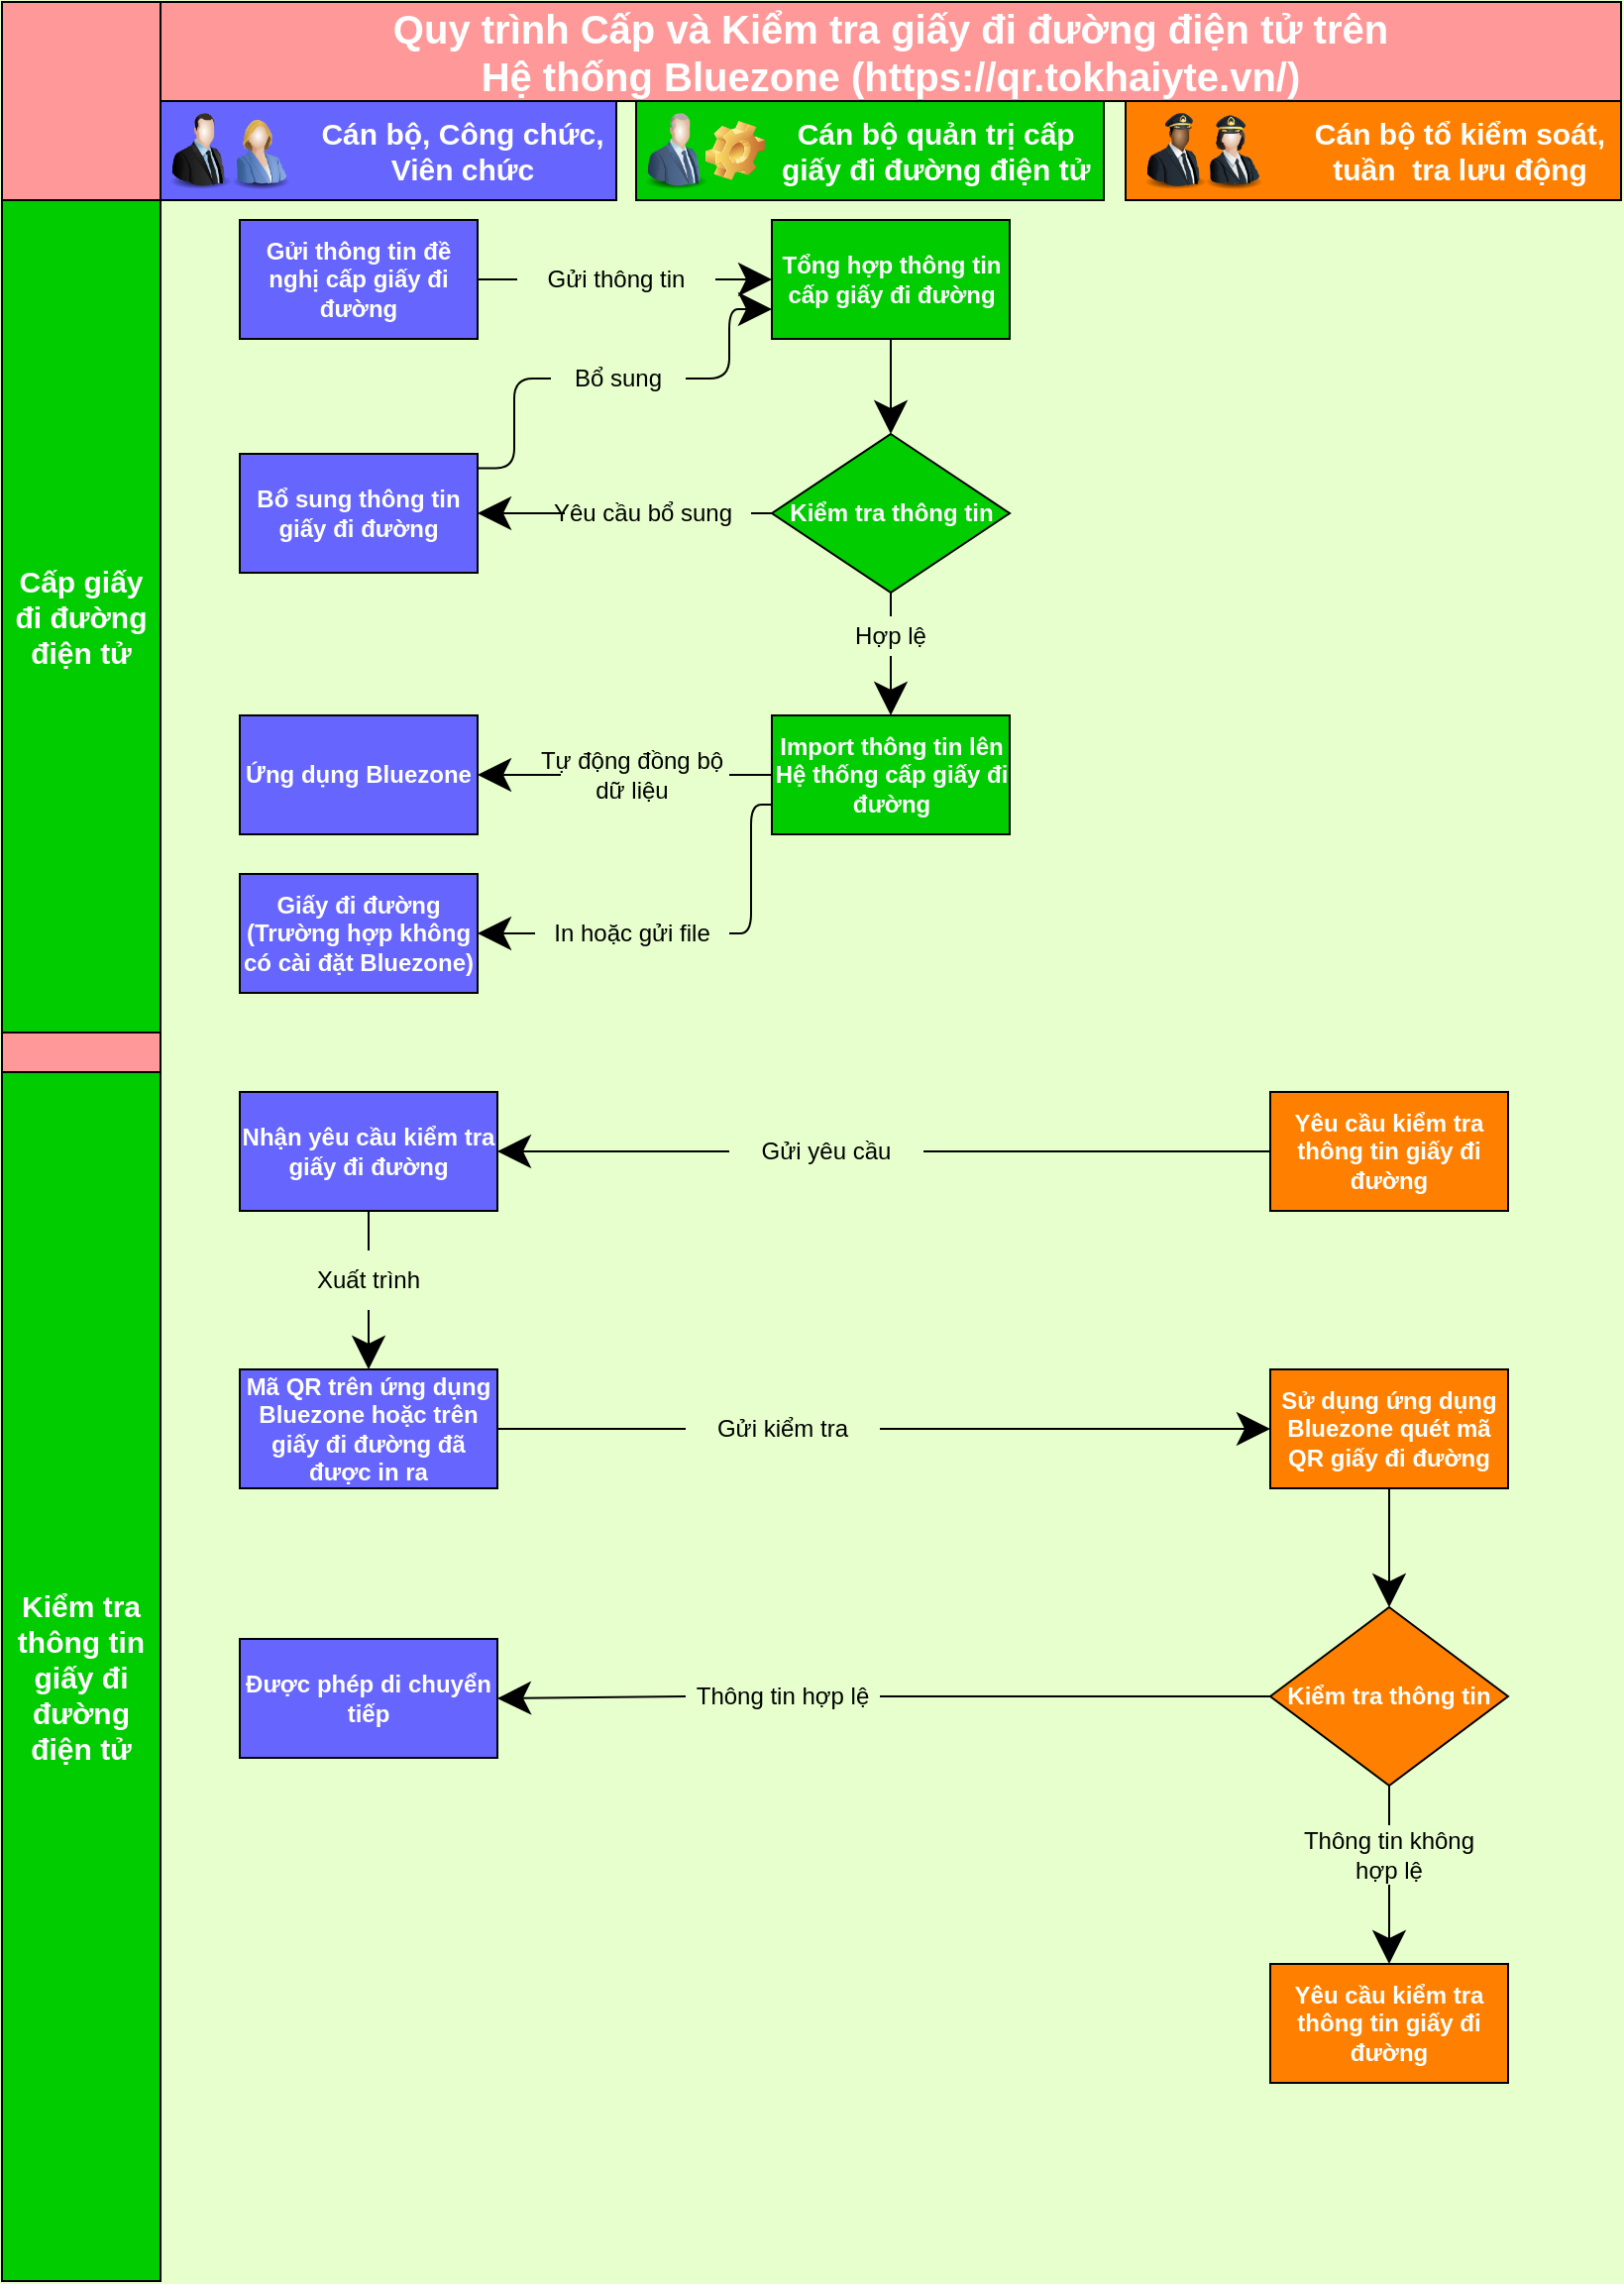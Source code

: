 <mxfile version="15.3.5" type="github">
  <diagram id="aXsHD7Z4nfJTBLjKKZMQ" name="Page-1">
    <mxGraphModel dx="1483" dy="744" grid="1" gridSize="10" guides="1" tooltips="1" connect="1" arrows="1" fold="1" page="1" pageScale="1" pageWidth="827" pageHeight="1169" background="#E6FFCC" math="0" shadow="0">
      <root>
        <mxCell id="0" />
        <mxCell id="1" parent="0" />
        <mxCell id="8f64qvsZTYQRd2PqQDZX-1" value="&lt;b style=&quot;font-size: 20px&quot;&gt;&lt;font style=&quot;font-size: 20px&quot; color=&quot;#ffffff&quot;&gt;Quy trình Cấp và Kiểm tra giấy đi đường điện tử trên &lt;br&gt;Hệ thống Bluezone (https://qr.tokhaiyte.vn/)&lt;/font&gt;&lt;/b&gt;" style="rounded=0;whiteSpace=wrap;html=1;hachureGap=4;pointerEvents=0;fillColor=#FF9999;" parent="1" vertex="1">
          <mxGeometry x="90" y="10" width="737" height="50" as="geometry" />
        </mxCell>
        <mxCell id="8f64qvsZTYQRd2PqQDZX-15" value="&lt;font color=&quot;#ffffff&quot; size=&quot;1&quot;&gt;&lt;b style=&quot;font-size: 15px&quot;&gt;&amp;nbsp; &amp;nbsp; &amp;nbsp; &amp;nbsp; &amp;nbsp; &amp;nbsp; &amp;nbsp; &amp;nbsp; &amp;nbsp; &amp;nbsp;Cán bộ, Công chức,&amp;nbsp; &amp;nbsp; &amp;nbsp; &amp;nbsp; &amp;nbsp; &amp;nbsp; &amp;nbsp; &amp;nbsp; &amp;nbsp; &amp;nbsp; Viên chức&lt;/b&gt;&lt;/font&gt;" style="rounded=0;whiteSpace=wrap;html=1;hachureGap=4;pointerEvents=0;fillColor=#6666FF;" parent="1" vertex="1">
          <mxGeometry x="90" y="60" width="230" height="50" as="geometry" />
        </mxCell>
        <mxCell id="8f64qvsZTYQRd2PqQDZX-16" value="&lt;font color=&quot;#ffffff&quot; size=&quot;1&quot;&gt;&lt;b style=&quot;font-size: 15px&quot;&gt;&amp;nbsp; &amp;nbsp; &amp;nbsp; &amp;nbsp; &amp;nbsp; &amp;nbsp; &amp;nbsp; &amp;nbsp; &amp;nbsp; &amp;nbsp;Cán bộ quản trị cấp&amp;nbsp; &amp;nbsp; &amp;nbsp; &amp;nbsp; &amp;nbsp; &amp;nbsp; &amp;nbsp; &amp;nbsp; &amp;nbsp; &amp;nbsp; giấy đi đường điện tử&lt;/b&gt;&lt;/font&gt;" style="rounded=0;whiteSpace=wrap;html=1;hachureGap=4;pointerEvents=0;fillColor=#00CC00;" parent="1" vertex="1">
          <mxGeometry x="330" y="60" width="236" height="50" as="geometry" />
        </mxCell>
        <mxCell id="8f64qvsZTYQRd2PqQDZX-17" value="&lt;font color=&quot;#ffffff&quot; size=&quot;1&quot;&gt;&lt;b style=&quot;font-size: 15px&quot;&gt;&amp;nbsp; &amp;nbsp; &amp;nbsp; &amp;nbsp; &amp;nbsp; &amp;nbsp; &amp;nbsp; &amp;nbsp; &amp;nbsp; &amp;nbsp; &amp;nbsp; Cán bộ tổ kiểm soát,&amp;nbsp; &amp;nbsp; &amp;nbsp; &amp;nbsp; &amp;nbsp; &amp;nbsp; &amp;nbsp; &amp;nbsp; &amp;nbsp; &amp;nbsp; &amp;nbsp; &amp;nbsp;tuần&amp;nbsp; tra lưu động&lt;/b&gt;&lt;/font&gt;" style="rounded=0;whiteSpace=wrap;html=1;hachureGap=4;pointerEvents=0;fillColor=#FF8000;" parent="1" vertex="1">
          <mxGeometry x="577" y="60" width="250" height="50" as="geometry" />
        </mxCell>
        <mxCell id="8f64qvsZTYQRd2PqQDZX-18" value="" style="image;html=1;image=img/lib/clip_art/people/Suit_Man_128x128.png;hachureGap=4;pointerEvents=0;fillColor=#00CC00;" parent="1" vertex="1">
          <mxGeometry x="90" y="65" width="40" height="40" as="geometry" />
        </mxCell>
        <mxCell id="8f64qvsZTYQRd2PqQDZX-20" value="" style="image;html=1;image=img/lib/clip_art/people/Suit_Woman_Blue_128x128.png;hachureGap=4;pointerEvents=0;fillColor=#00CC00;" parent="1" vertex="1">
          <mxGeometry x="120" y="65" width="40" height="40" as="geometry" />
        </mxCell>
        <mxCell id="8f64qvsZTYQRd2PqQDZX-21" value="" style="image;html=1;image=img/lib/clip_art/people/Suit_Man_Blue_128x128.png;hachureGap=4;pointerEvents=0;fillColor=#00CC00;" parent="1" vertex="1">
          <mxGeometry x="330" y="65" width="40" height="40" as="geometry" />
        </mxCell>
        <mxCell id="8f64qvsZTYQRd2PqQDZX-22" value="" style="shape=image;html=1;verticalLabelPosition=bottom;verticalAlign=top;imageAspect=0;image=img/clipart/Gear_128x128.png;hachureGap=4;pointerEvents=0;fillColor=#00CC00;" parent="1" vertex="1">
          <mxGeometry x="365" y="70" width="30" height="30" as="geometry" />
        </mxCell>
        <mxCell id="8f64qvsZTYQRd2PqQDZX-23" value="" style="image;html=1;image=img/lib/clip_art/people/Pilot_Man_Black_128x128.png;hachureGap=4;pointerEvents=0;fillColor=#00CC00;" parent="1" vertex="1">
          <mxGeometry x="577" y="65" width="50" height="40" as="geometry" />
        </mxCell>
        <mxCell id="8f64qvsZTYQRd2PqQDZX-24" value="" style="image;html=1;image=img/lib/clip_art/people/Pilot_Woman_128x128.png;hachureGap=4;pointerEvents=0;fillColor=#00CC00;" parent="1" vertex="1">
          <mxGeometry x="601" y="65" width="60" height="40" as="geometry" />
        </mxCell>
        <mxCell id="8f64qvsZTYQRd2PqQDZX-26" value="&lt;font color=&quot;#ffffff&quot;&gt;&lt;b&gt;Gửi thông tin đề nghị cấp giấy đi đường&lt;/b&gt;&lt;/font&gt;" style="rounded=0;whiteSpace=wrap;html=1;hachureGap=4;pointerEvents=0;fillColor=#6666FF;" parent="1" vertex="1">
          <mxGeometry x="130" y="120" width="120" height="60" as="geometry" />
        </mxCell>
        <mxCell id="8f64qvsZTYQRd2PqQDZX-27" value="&lt;font color=&quot;#ffffff&quot;&gt;&lt;b&gt;Tổng hợp thông tin cấp giấy đi đường&lt;/b&gt;&lt;/font&gt;" style="rounded=0;whiteSpace=wrap;html=1;hachureGap=4;pointerEvents=0;fillColor=#00CC00;" parent="1" vertex="1">
          <mxGeometry x="398.5" y="120" width="120" height="60" as="geometry" />
        </mxCell>
        <mxCell id="8f64qvsZTYQRd2PqQDZX-28" value="&lt;b&gt;&lt;font color=&quot;#ffffff&quot;&gt;Kiểm tra thông tin&lt;/font&gt;&lt;/b&gt;" style="rhombus;whiteSpace=wrap;html=1;hachureGap=4;pointerEvents=0;fillColor=#00CC00;" parent="1" vertex="1">
          <mxGeometry x="398.5" y="228" width="120" height="80" as="geometry" />
        </mxCell>
        <mxCell id="8f64qvsZTYQRd2PqQDZX-29" value="&lt;font color=&quot;#ffffff&quot;&gt;&lt;b&gt;Bổ sung thông tin giấy đi đường&lt;/b&gt;&lt;/font&gt;" style="rounded=0;whiteSpace=wrap;html=1;hachureGap=4;pointerEvents=0;fillColor=#6666FF;" parent="1" vertex="1">
          <mxGeometry x="130" y="238" width="120" height="60" as="geometry" />
        </mxCell>
        <mxCell id="8f64qvsZTYQRd2PqQDZX-33" value="" style="edgeStyle=elbowEdgeStyle;elbow=horizontal;endArrow=classic;html=1;startSize=14;endSize=14;targetPerimeterSpacing=8;entryX=0;entryY=0.75;entryDx=0;entryDy=0;startArrow=none;" parent="1" target="8f64qvsZTYQRd2PqQDZX-27" edge="1" source="8f64qvsZTYQRd2PqQDZX-36">
          <mxGeometry width="50" height="50" relative="1" as="geometry">
            <mxPoint x="287" y="200" as="sourcePoint" />
            <mxPoint x="350" y="170" as="targetPoint" />
          </mxGeometry>
        </mxCell>
        <mxCell id="8f64qvsZTYQRd2PqQDZX-34" value="" style="endArrow=classic;html=1;startSize=14;endSize=14;targetPerimeterSpacing=8;exitX=0;exitY=0.5;exitDx=0;exitDy=0;entryX=1;entryY=0.5;entryDx=0;entryDy=0;startArrow=none;" parent="1" target="8f64qvsZTYQRd2PqQDZX-29" edge="1">
          <mxGeometry width="50" height="50" relative="1" as="geometry">
            <mxPoint x="294.0" y="268" as="sourcePoint" />
            <mxPoint x="410" y="170" as="targetPoint" />
          </mxGeometry>
        </mxCell>
        <mxCell id="8f64qvsZTYQRd2PqQDZX-35" value="" style="endArrow=classic;html=1;startSize=14;endSize=14;targetPerimeterSpacing=8;exitX=1;exitY=0.5;exitDx=0;exitDy=0;entryX=0;entryY=0.5;entryDx=0;entryDy=0;startArrow=none;" parent="1" source="8f64qvsZTYQRd2PqQDZX-37" target="8f64qvsZTYQRd2PqQDZX-27" edge="1">
          <mxGeometry width="50" height="50" relative="1" as="geometry">
            <mxPoint x="300" y="220" as="sourcePoint" />
            <mxPoint x="350" y="170" as="targetPoint" />
          </mxGeometry>
        </mxCell>
        <mxCell id="8f64qvsZTYQRd2PqQDZX-38" value="&lt;font color=&quot;#ffffff&quot;&gt;&lt;b&gt;Import thông tin lên Hệ thống cấp giấy đi đường&lt;/b&gt;&lt;/font&gt;" style="rounded=0;whiteSpace=wrap;html=1;hachureGap=4;pointerEvents=0;fillColor=#00CC00;" parent="1" vertex="1">
          <mxGeometry x="398.5" y="370" width="120" height="60" as="geometry" />
        </mxCell>
        <mxCell id="8f64qvsZTYQRd2PqQDZX-41" value="" style="endArrow=classic;html=1;startSize=14;endSize=14;sourcePerimeterSpacing=8;targetPerimeterSpacing=8;exitX=0.5;exitY=1;exitDx=0;exitDy=0;entryX=0.5;entryY=0;entryDx=0;entryDy=0;" parent="1" source="8f64qvsZTYQRd2PqQDZX-27" target="8f64qvsZTYQRd2PqQDZX-28" edge="1">
          <mxGeometry width="50" height="50" relative="1" as="geometry">
            <mxPoint x="365" y="300" as="sourcePoint" />
            <mxPoint x="415" y="250" as="targetPoint" />
          </mxGeometry>
        </mxCell>
        <mxCell id="8f64qvsZTYQRd2PqQDZX-40" value="Yêu cầu bổ sung" style="text;html=1;strokeColor=none;fillColor=none;align=center;verticalAlign=middle;whiteSpace=wrap;rounded=0;hachureGap=4;pointerEvents=0;" parent="1" vertex="1">
          <mxGeometry x="279" y="258" width="109" height="20" as="geometry" />
        </mxCell>
        <mxCell id="8f64qvsZTYQRd2PqQDZX-42" value="" style="endArrow=none;html=1;startSize=14;endSize=14;sourcePerimeterSpacing=8;exitX=0;exitY=0.5;exitDx=0;exitDy=0;entryX=1;entryY=0.5;entryDx=0;entryDy=0;" parent="1" source="8f64qvsZTYQRd2PqQDZX-28" target="8f64qvsZTYQRd2PqQDZX-40" edge="1">
          <mxGeometry width="50" height="50" relative="1" as="geometry">
            <mxPoint x="365" y="268" as="sourcePoint" />
            <mxPoint x="190" y="268" as="targetPoint" />
          </mxGeometry>
        </mxCell>
        <mxCell id="8f64qvsZTYQRd2PqQDZX-43" value="" style="edgeStyle=elbowEdgeStyle;elbow=horizontal;endArrow=none;html=1;startSize=14;endSize=14;sourcePerimeterSpacing=8;exitX=1.001;exitY=0.12;exitDx=0;exitDy=0;exitPerimeter=0;" parent="1" source="8f64qvsZTYQRd2PqQDZX-29" target="8f64qvsZTYQRd2PqQDZX-36" edge="1">
          <mxGeometry width="50" height="50" relative="1" as="geometry">
            <mxPoint x="250.12" y="245.2" as="sourcePoint" />
            <mxPoint x="279.0" y="200" as="targetPoint" />
          </mxGeometry>
        </mxCell>
        <mxCell id="8f64qvsZTYQRd2PqQDZX-45" value="" style="endArrow=classic;html=1;startSize=14;endSize=14;targetPerimeterSpacing=8;exitX=0.5;exitY=1;exitDx=0;exitDy=0;startArrow=none;entryX=0.5;entryY=0;entryDx=0;entryDy=0;" parent="1" source="8f64qvsZTYQRd2PqQDZX-50" target="8f64qvsZTYQRd2PqQDZX-38" edge="1">
          <mxGeometry width="50" height="50" relative="1" as="geometry">
            <mxPoint x="490.5" y="308" as="sourcePoint" />
            <mxPoint x="490" y="370" as="targetPoint" />
          </mxGeometry>
        </mxCell>
        <mxCell id="8f64qvsZTYQRd2PqQDZX-50" value="Hợp lệ" style="text;html=1;strokeColor=none;fillColor=none;align=center;verticalAlign=middle;whiteSpace=wrap;rounded=0;hachureGap=4;pointerEvents=0;" parent="1" vertex="1">
          <mxGeometry x="431" y="320" width="55" height="20" as="geometry" />
        </mxCell>
        <mxCell id="8f64qvsZTYQRd2PqQDZX-54" value="" style="endArrow=none;html=1;startSize=14;endSize=14;sourcePerimeterSpacing=8;exitX=0.5;exitY=1;exitDx=0;exitDy=0;entryX=0.5;entryY=0;entryDx=0;entryDy=0;" parent="1" target="8f64qvsZTYQRd2PqQDZX-50" edge="1" source="8f64qvsZTYQRd2PqQDZX-28">
          <mxGeometry width="50" height="50" relative="1" as="geometry">
            <mxPoint x="490.5" y="308" as="sourcePoint" />
            <mxPoint x="490.5" y="356" as="targetPoint" />
          </mxGeometry>
        </mxCell>
        <mxCell id="8f64qvsZTYQRd2PqQDZX-55" value="&lt;font color=&quot;#ffffff&quot;&gt;&lt;b&gt;Ứng dụng Bluezone&lt;/b&gt;&lt;/font&gt;" style="rounded=0;whiteSpace=wrap;html=1;hachureGap=4;pointerEvents=0;fillColor=#6666FF;" parent="1" vertex="1">
          <mxGeometry x="130" y="370" width="120" height="60" as="geometry" />
        </mxCell>
        <mxCell id="8f64qvsZTYQRd2PqQDZX-65" value="" style="endArrow=classic;html=1;startSize=14;endSize=14;targetPerimeterSpacing=8;exitX=0;exitY=0.5;exitDx=0;exitDy=0;entryX=1;entryY=0.5;entryDx=0;entryDy=0;startArrow=none;" parent="1" target="8f64qvsZTYQRd2PqQDZX-55" edge="1">
          <mxGeometry width="50" height="50" relative="1" as="geometry">
            <mxPoint x="292.0" y="400" as="sourcePoint" />
            <mxPoint x="390" y="330" as="targetPoint" />
          </mxGeometry>
        </mxCell>
        <mxCell id="8f64qvsZTYQRd2PqQDZX-47" value="Tự động đồng bộ dữ liệu" style="text;html=1;strokeColor=none;fillColor=none;align=center;verticalAlign=middle;whiteSpace=wrap;rounded=0;hachureGap=4;pointerEvents=0;" parent="1" vertex="1">
          <mxGeometry x="279" y="390" width="98" height="20" as="geometry" />
        </mxCell>
        <mxCell id="8f64qvsZTYQRd2PqQDZX-66" value="" style="endArrow=none;html=1;startSize=14;endSize=14;sourcePerimeterSpacing=8;exitX=0;exitY=0.5;exitDx=0;exitDy=0;entryX=1;entryY=0.5;entryDx=0;entryDy=0;" parent="1" source="8f64qvsZTYQRd2PqQDZX-38" target="8f64qvsZTYQRd2PqQDZX-47" edge="1">
          <mxGeometry width="50" height="50" relative="1" as="geometry">
            <mxPoint x="365" y="400" as="sourcePoint" />
            <mxPoint x="190" y="400" as="targetPoint" />
          </mxGeometry>
        </mxCell>
        <mxCell id="8f64qvsZTYQRd2PqQDZX-67" value="&lt;font color=&quot;#ffffff&quot;&gt;&lt;b&gt;Giấy đi đường (Trường hợp không có cài đặt Bluezone)&lt;/b&gt;&lt;/font&gt;" style="rounded=0;whiteSpace=wrap;html=1;hachureGap=4;pointerEvents=0;fillColor=#6666FF;" parent="1" vertex="1">
          <mxGeometry x="130" y="450" width="120" height="60" as="geometry" />
        </mxCell>
        <mxCell id="8f64qvsZTYQRd2PqQDZX-69" value="" style="edgeStyle=elbowEdgeStyle;elbow=horizontal;endArrow=classic;html=1;startSize=14;endSize=14;targetPerimeterSpacing=8;entryX=1;entryY=0.5;entryDx=0;entryDy=0;entryPerimeter=0;startArrow=none;" parent="1" source="8f64qvsZTYQRd2PqQDZX-70" target="8f64qvsZTYQRd2PqQDZX-67" edge="1">
          <mxGeometry width="50" height="50" relative="1" as="geometry">
            <mxPoint x="299.5" y="480" as="sourcePoint" />
            <mxPoint x="403" y="490" as="targetPoint" />
            <Array as="points" />
          </mxGeometry>
        </mxCell>
        <mxCell id="8f64qvsZTYQRd2PqQDZX-70" value="In hoặc gửi file" style="text;html=1;strokeColor=none;fillColor=none;align=center;verticalAlign=middle;whiteSpace=wrap;rounded=0;hachureGap=4;pointerEvents=0;" parent="1" vertex="1">
          <mxGeometry x="279" y="470" width="98" height="20" as="geometry" />
        </mxCell>
        <mxCell id="8f64qvsZTYQRd2PqQDZX-71" value="" style="edgeStyle=elbowEdgeStyle;elbow=horizontal;endArrow=none;html=1;startSize=14;endSize=14;sourcePerimeterSpacing=8;exitX=0;exitY=0.75;exitDx=0;exitDy=0;entryX=1;entryY=0.5;entryDx=0;entryDy=0;entryPerimeter=0;" parent="1" source="8f64qvsZTYQRd2PqQDZX-38" target="8f64qvsZTYQRd2PqQDZX-70" edge="1">
          <mxGeometry width="50" height="50" relative="1" as="geometry">
            <mxPoint x="365" y="400" as="sourcePoint" />
            <mxPoint x="190" y="480" as="targetPoint" />
            <Array as="points" />
          </mxGeometry>
        </mxCell>
        <mxCell id="8f64qvsZTYQRd2PqQDZX-72" value="&lt;font color=&quot;#ffffff&quot;&gt;&lt;b&gt;Yêu cầu kiểm tra thông tin giấy đi đường&lt;/b&gt;&lt;/font&gt;" style="rounded=0;whiteSpace=wrap;html=1;hachureGap=4;pointerEvents=0;fillColor=#FF8000;" parent="1" vertex="1">
          <mxGeometry x="650" y="560" width="120" height="60" as="geometry" />
        </mxCell>
        <mxCell id="8f64qvsZTYQRd2PqQDZX-73" value="" style="rounded=0;whiteSpace=wrap;html=1;hachureGap=4;pointerEvents=0;fillColor=#FF9999;" parent="1" vertex="1">
          <mxGeometry x="10" y="10" width="80" height="1150" as="geometry" />
        </mxCell>
        <mxCell id="8f64qvsZTYQRd2PqQDZX-74" value="&lt;b&gt;&lt;font style=&quot;font-size: 15px&quot; color=&quot;#ffffff&quot;&gt;Cấp giấy đi đường điện tử&lt;/font&gt;&lt;/b&gt;" style="rounded=0;whiteSpace=wrap;html=1;hachureGap=4;pointerEvents=0;fillColor=#00CC00;" parent="1" vertex="1">
          <mxGeometry x="10" y="110" width="80" height="420" as="geometry" />
        </mxCell>
        <mxCell id="8f64qvsZTYQRd2PqQDZX-75" value="&lt;b&gt;&lt;font style=&quot;font-size: 15px&quot; color=&quot;#ffffff&quot;&gt;Kiểm tra thông tin giấy đi đường điện tử&lt;/font&gt;&lt;/b&gt;" style="rounded=0;whiteSpace=wrap;html=1;hachureGap=4;pointerEvents=0;fillColor=#00CC00;" parent="1" vertex="1">
          <mxGeometry x="10" y="550" width="80" height="610" as="geometry" />
        </mxCell>
        <mxCell id="8f64qvsZTYQRd2PqQDZX-76" value="&lt;font color=&quot;#ffffff&quot;&gt;&lt;b&gt;Nhận yêu cầu kiểm tra giấy đi đường&lt;/b&gt;&lt;/font&gt;" style="rounded=0;whiteSpace=wrap;html=1;hachureGap=4;pointerEvents=0;fillColor=#6666FF;" parent="1" vertex="1">
          <mxGeometry x="130" y="560" width="130" height="60" as="geometry" />
        </mxCell>
        <mxCell id="8f64qvsZTYQRd2PqQDZX-77" value="" style="endArrow=classic;html=1;startSize=14;endSize=14;targetPerimeterSpacing=8;entryX=1;entryY=0.5;entryDx=0;entryDy=0;startArrow=none;exitX=0;exitY=0.5;exitDx=0;exitDy=0;" parent="1" source="8f64qvsZTYQRd2PqQDZX-85" target="8f64qvsZTYQRd2PqQDZX-76" edge="1">
          <mxGeometry width="50" height="50" relative="1" as="geometry">
            <mxPoint x="480" y="590" as="sourcePoint" />
            <mxPoint x="503" y="590" as="targetPoint" />
          </mxGeometry>
        </mxCell>
        <mxCell id="8f64qvsZTYQRd2PqQDZX-80" value="&lt;font color=&quot;#ffffff&quot;&gt;&lt;b&gt;Mã QR trên ứng dụng Bluezone hoặc trên giấy đi đường đã được in ra&lt;/b&gt;&lt;/font&gt;" style="rounded=0;whiteSpace=wrap;html=1;hachureGap=4;pointerEvents=0;fillColor=#6666FF;" parent="1" vertex="1">
          <mxGeometry x="130" y="700" width="130" height="60" as="geometry" />
        </mxCell>
        <mxCell id="8f64qvsZTYQRd2PqQDZX-81" value="&lt;b&gt;&lt;font color=&quot;#ffffff&quot;&gt;Kiểm tra thông tin&lt;/font&gt;&lt;/b&gt;" style="rhombus;whiteSpace=wrap;html=1;hachureGap=4;pointerEvents=0;fillColor=#FF8000;" parent="1" vertex="1">
          <mxGeometry x="650" y="820" width="120" height="90" as="geometry" />
        </mxCell>
        <mxCell id="8f64qvsZTYQRd2PqQDZX-82" value="" style="endArrow=classic;html=1;startSize=14;endSize=14;targetPerimeterSpacing=8;exitX=0.5;exitY=1;exitDx=0;exitDy=0;entryX=0.5;entryY=0;entryDx=0;entryDy=0;startArrow=none;" parent="1" source="8f64qvsZTYQRd2PqQDZX-90" target="8f64qvsZTYQRd2PqQDZX-80" edge="1">
          <mxGeometry width="50" height="50" relative="1" as="geometry">
            <mxPoint x="370" y="710" as="sourcePoint" />
            <mxPoint x="420" y="660" as="targetPoint" />
          </mxGeometry>
        </mxCell>
        <mxCell id="8f64qvsZTYQRd2PqQDZX-83" value="&lt;font color=&quot;#ffffff&quot;&gt;&lt;b&gt;Sử dụng ứng dụng Bluezone quét mã QR giấy đi đường&lt;/b&gt;&lt;/font&gt;" style="rounded=0;whiteSpace=wrap;html=1;hachureGap=4;pointerEvents=0;fillColor=#FF8000;" parent="1" vertex="1">
          <mxGeometry x="650" y="700" width="120" height="60" as="geometry" />
        </mxCell>
        <mxCell id="8f64qvsZTYQRd2PqQDZX-84" value="" style="endArrow=classic;html=1;startSize=14;endSize=14;targetPerimeterSpacing=8;entryX=0;entryY=0.5;entryDx=0;entryDy=0;startArrow=none;exitX=1;exitY=0.5;exitDx=0;exitDy=0;" parent="1" source="8f64qvsZTYQRd2PqQDZX-87" target="8f64qvsZTYQRd2PqQDZX-83" edge="1">
          <mxGeometry width="50" height="50" relative="1" as="geometry">
            <mxPoint x="643" y="820" as="sourcePoint" />
            <mxPoint x="183" y="820" as="targetPoint" />
          </mxGeometry>
        </mxCell>
        <mxCell id="8f64qvsZTYQRd2PqQDZX-85" value="Gửi yêu cầu" style="text;html=1;strokeColor=none;fillColor=none;align=center;verticalAlign=middle;whiteSpace=wrap;rounded=0;hachureGap=4;pointerEvents=0;" parent="1" vertex="1">
          <mxGeometry x="377" y="570" width="98" height="40" as="geometry" />
        </mxCell>
        <mxCell id="8f64qvsZTYQRd2PqQDZX-86" value="" style="endArrow=none;html=1;startSize=14;endSize=14;entryX=1;entryY=0.5;entryDx=0;entryDy=0;startArrow=none;exitX=0;exitY=0.5;exitDx=0;exitDy=0;" parent="1" source="8f64qvsZTYQRd2PqQDZX-72" target="8f64qvsZTYQRd2PqQDZX-85" edge="1">
          <mxGeometry width="50" height="50" relative="1" as="geometry">
            <mxPoint x="650" y="590" as="sourcePoint" />
            <mxPoint x="190" y="590" as="targetPoint" />
          </mxGeometry>
        </mxCell>
        <mxCell id="8f64qvsZTYQRd2PqQDZX-87" value="Gửi kiểm tra" style="text;html=1;strokeColor=none;fillColor=none;align=center;verticalAlign=middle;whiteSpace=wrap;rounded=0;hachureGap=4;pointerEvents=0;" parent="1" vertex="1">
          <mxGeometry x="355" y="715" width="98" height="30" as="geometry" />
        </mxCell>
        <mxCell id="8f64qvsZTYQRd2PqQDZX-89" value="" style="endArrow=none;html=1;startSize=14;endSize=14;entryX=0;entryY=0.5;entryDx=0;entryDy=0;startArrow=none;exitX=1;exitY=0.5;exitDx=0;exitDy=0;" parent="1" source="8f64qvsZTYQRd2PqQDZX-80" target="8f64qvsZTYQRd2PqQDZX-87" edge="1">
          <mxGeometry width="50" height="50" relative="1" as="geometry">
            <mxPoint x="190" y="730" as="sourcePoint" />
            <mxPoint x="650" y="730" as="targetPoint" />
          </mxGeometry>
        </mxCell>
        <mxCell id="8f64qvsZTYQRd2PqQDZX-90" value="Xuất trình" style="text;html=1;strokeColor=none;fillColor=none;align=center;verticalAlign=middle;whiteSpace=wrap;rounded=0;hachureGap=4;pointerEvents=0;" parent="1" vertex="1">
          <mxGeometry x="146" y="640" width="98" height="30" as="geometry" />
        </mxCell>
        <mxCell id="8f64qvsZTYQRd2PqQDZX-91" value="" style="endArrow=none;html=1;startSize=14;endSize=14;sourcePerimeterSpacing=8;exitX=0.5;exitY=1;exitDx=0;exitDy=0;entryX=0.5;entryY=0;entryDx=0;entryDy=0;" parent="1" source="8f64qvsZTYQRd2PqQDZX-76" target="8f64qvsZTYQRd2PqQDZX-90" edge="1">
          <mxGeometry width="50" height="50" relative="1" as="geometry">
            <mxPoint x="200" y="620" as="sourcePoint" />
            <mxPoint x="200" y="700" as="targetPoint" />
          </mxGeometry>
        </mxCell>
        <mxCell id="33yD9v1-QD8rOYYIZOmJ-1" value="" style="endArrow=classic;html=1;startSize=14;endSize=14;sourcePerimeterSpacing=8;targetPerimeterSpacing=8;exitX=0.5;exitY=1;exitDx=0;exitDy=0;entryX=0.5;entryY=0;entryDx=0;entryDy=0;" edge="1" parent="1" source="8f64qvsZTYQRd2PqQDZX-83" target="8f64qvsZTYQRd2PqQDZX-81">
          <mxGeometry width="50" height="50" relative="1" as="geometry">
            <mxPoint x="300" y="900" as="sourcePoint" />
            <mxPoint x="350" y="850" as="targetPoint" />
          </mxGeometry>
        </mxCell>
        <mxCell id="33yD9v1-QD8rOYYIZOmJ-2" value="&lt;font color=&quot;#ffffff&quot;&gt;&lt;b&gt;Được phép di chuyển tiếp&lt;/b&gt;&lt;/font&gt;" style="rounded=0;whiteSpace=wrap;html=1;hachureGap=4;pointerEvents=0;fillColor=#6666FF;" vertex="1" parent="1">
          <mxGeometry x="130" y="836" width="130" height="60" as="geometry" />
        </mxCell>
        <mxCell id="33yD9v1-QD8rOYYIZOmJ-4" value="" style="endArrow=classic;html=1;startSize=14;endSize=14;targetPerimeterSpacing=8;exitX=0;exitY=0.5;exitDx=0;exitDy=0;startArrow=none;entryX=1;entryY=0.5;entryDx=0;entryDy=0;" edge="1" parent="1" source="33yD9v1-QD8rOYYIZOmJ-5" target="33yD9v1-QD8rOYYIZOmJ-2">
          <mxGeometry width="50" height="50" relative="1" as="geometry">
            <mxPoint x="300" y="910" as="sourcePoint" />
            <mxPoint x="260" y="865" as="targetPoint" />
          </mxGeometry>
        </mxCell>
        <mxCell id="33yD9v1-QD8rOYYIZOmJ-5" value="Thông tin hợp lệ" style="text;html=1;strokeColor=none;fillColor=none;align=center;verticalAlign=middle;whiteSpace=wrap;rounded=0;hachureGap=4;pointerEvents=0;" vertex="1" parent="1">
          <mxGeometry x="355" y="850" width="98" height="30" as="geometry" />
        </mxCell>
        <mxCell id="33yD9v1-QD8rOYYIZOmJ-7" value="" style="endArrow=none;html=1;startSize=14;endSize=14;sourcePerimeterSpacing=8;exitX=0;exitY=0.5;exitDx=0;exitDy=0;" edge="1" parent="1" source="8f64qvsZTYQRd2PqQDZX-81" target="33yD9v1-QD8rOYYIZOmJ-5">
          <mxGeometry width="50" height="50" relative="1" as="geometry">
            <mxPoint x="650" y="865" as="sourcePoint" />
            <mxPoint x="190" y="865" as="targetPoint" />
          </mxGeometry>
        </mxCell>
        <mxCell id="33yD9v1-QD8rOYYIZOmJ-8" value="&lt;font color=&quot;#ffffff&quot;&gt;&lt;b&gt;Yêu cầu kiểm tra thông tin giấy đi đường&lt;/b&gt;&lt;/font&gt;" style="rounded=0;whiteSpace=wrap;html=1;hachureGap=4;pointerEvents=0;fillColor=#FF8000;" vertex="1" parent="1">
          <mxGeometry x="650" y="1000" width="120" height="60" as="geometry" />
        </mxCell>
        <mxCell id="33yD9v1-QD8rOYYIZOmJ-9" value="" style="endArrow=classic;html=1;startSize=14;endSize=14;targetPerimeterSpacing=8;exitX=0.5;exitY=1;exitDx=0;exitDy=0;entryX=0.5;entryY=0;entryDx=0;entryDy=0;startArrow=none;" edge="1" parent="1" source="33yD9v1-QD8rOYYIZOmJ-10" target="33yD9v1-QD8rOYYIZOmJ-8">
          <mxGeometry width="50" height="50" relative="1" as="geometry">
            <mxPoint x="590" y="1000" as="sourcePoint" />
            <mxPoint x="640" y="950" as="targetPoint" />
          </mxGeometry>
        </mxCell>
        <mxCell id="33yD9v1-QD8rOYYIZOmJ-10" value="Thông tin không hợp lệ" style="text;html=1;strokeColor=none;fillColor=none;align=center;verticalAlign=middle;whiteSpace=wrap;rounded=0;hachureGap=4;pointerEvents=0;" vertex="1" parent="1">
          <mxGeometry x="661" y="930" width="98" height="30" as="geometry" />
        </mxCell>
        <mxCell id="33yD9v1-QD8rOYYIZOmJ-11" value="" style="endArrow=none;html=1;startSize=14;endSize=14;sourcePerimeterSpacing=8;exitX=0.5;exitY=1;exitDx=0;exitDy=0;entryX=0.5;entryY=0;entryDx=0;entryDy=0;" edge="1" parent="1" source="8f64qvsZTYQRd2PqQDZX-81" target="33yD9v1-QD8rOYYIZOmJ-10">
          <mxGeometry width="50" height="50" relative="1" as="geometry">
            <mxPoint x="710" y="910" as="sourcePoint" />
            <mxPoint x="710" y="1000" as="targetPoint" />
          </mxGeometry>
        </mxCell>
        <mxCell id="8f64qvsZTYQRd2PqQDZX-37" value="Gửi thông tin" style="text;html=1;strokeColor=none;fillColor=none;align=center;verticalAlign=middle;whiteSpace=wrap;rounded=0;hachureGap=4;pointerEvents=0;" parent="1" vertex="1">
          <mxGeometry x="270" y="140" width="100" height="20" as="geometry" />
        </mxCell>
        <mxCell id="33yD9v1-QD8rOYYIZOmJ-14" value="" style="endArrow=none;html=1;startSize=14;endSize=14;sourcePerimeterSpacing=8;exitX=1;exitY=0.5;exitDx=0;exitDy=0;entryX=0;entryY=0.5;entryDx=0;entryDy=0;" edge="1" parent="1" source="8f64qvsZTYQRd2PqQDZX-26" target="8f64qvsZTYQRd2PqQDZX-37">
          <mxGeometry width="50" height="50" relative="1" as="geometry">
            <mxPoint x="250.0" y="150" as="sourcePoint" />
            <mxPoint x="430" y="150" as="targetPoint" />
          </mxGeometry>
        </mxCell>
        <mxCell id="8f64qvsZTYQRd2PqQDZX-36" value="Bổ sung" style="text;html=1;strokeColor=none;fillColor=none;align=center;verticalAlign=middle;whiteSpace=wrap;rounded=0;hachureGap=4;pointerEvents=0;" parent="1" vertex="1">
          <mxGeometry x="287" y="190" width="68" height="20" as="geometry" />
        </mxCell>
      </root>
    </mxGraphModel>
  </diagram>
</mxfile>
